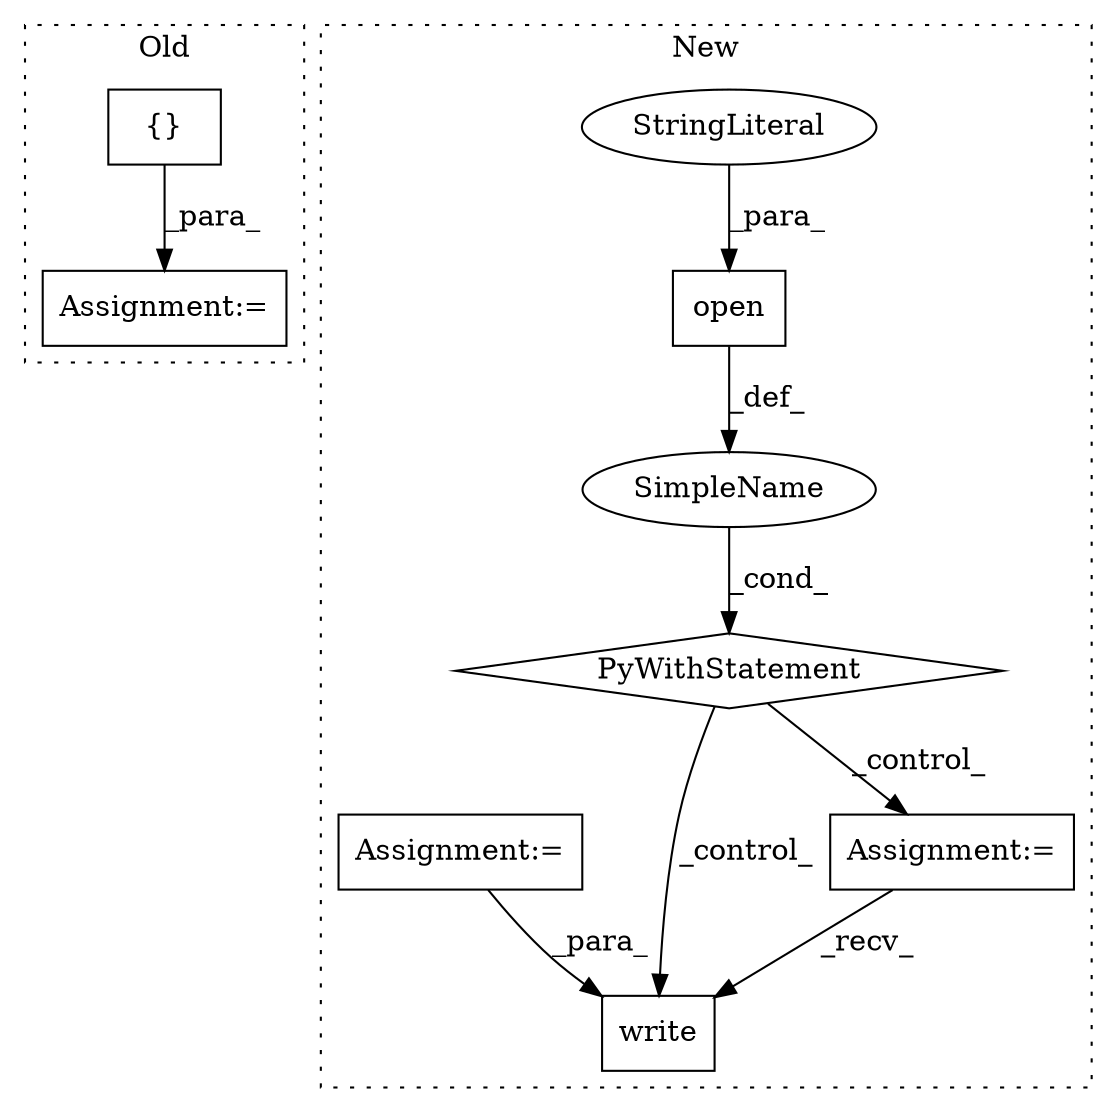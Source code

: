 digraph G {
subgraph cluster0 {
1 [label="{}" a="4" s="547,549" l="1,1" shape="box"];
9 [label="Assignment:=" a="7" s="734" l="1" shape="box"];
label = "Old";
style="dotted";
}
subgraph cluster1 {
2 [label="write" a="32" s="805,824" l="6,1" shape="box"];
3 [label="Assignment:=" a="7" s="778" l="9" shape="box"];
4 [label="SimpleName" a="42" s="" l="" shape="ellipse"];
5 [label="PyWithStatement" a="104" s="729,761" l="10,2" shape="diamond"];
6 [label="open" a="32" s="739,760" l="5,1" shape="box"];
7 [label="StringLiteral" a="45" s="744" l="12" shape="ellipse"];
8 [label="Assignment:=" a="7" s="707" l="1" shape="box"];
label = "New";
style="dotted";
}
1 -> 9 [label="_para_"];
3 -> 2 [label="_recv_"];
4 -> 5 [label="_cond_"];
5 -> 3 [label="_control_"];
5 -> 2 [label="_control_"];
6 -> 4 [label="_def_"];
7 -> 6 [label="_para_"];
8 -> 2 [label="_para_"];
}